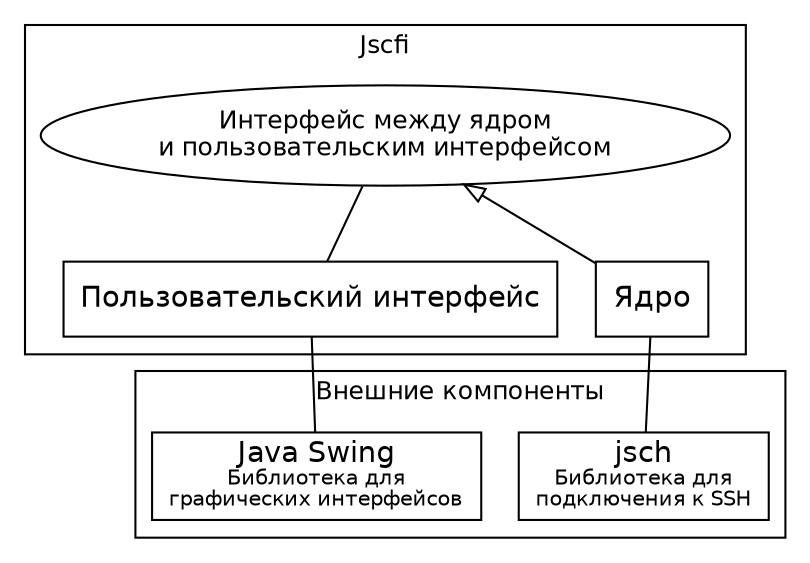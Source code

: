 digraph G {
        fontname = "Bitstream Vera Sans"
        fontsize = 8

        node [
                fontname = "Bitstream Vera Sans"
                fontsize = 14
                shape = "record"
        ]

        edge [
                fontname = "Bitstream Vera Sans"
                fontsize = 14
        ]

	subgraph clusterExt {
            label="Внешние компоненты"
	    fontsize=12
	    rank=same
	    jsch [
		label = <jsch<br/><font point-size="10">Библиотека для<br/>подключения к SSH</font>>
	    ]
	    
	    Swing [
		    label = <Java Swing<br/><font point-size="10">Библиотека для<br/>графических интерфейсов</font>>
	    ]
	}

	subgraph clusterJscfi {
	    label="Jscfi"
	    fontsize=12

	    iface [
		    shape = ellipse
		    label = "Интерфейс между ядром\nи пользовательским интерфейсом"
		    fontsize=12
	    ]
	{rank=same
	    core [
		    label = "Ядро"
	    ]

	    UI [
		    label = "Пользовательский интерфейс"
	    ]
	}

	}


        edge [ arrowhead = "none" ]
	jsch -> core 
	iface -> UI
	UI -> Swing

        edge [  arrowhead = "empty" ]
	core -> iface
}

